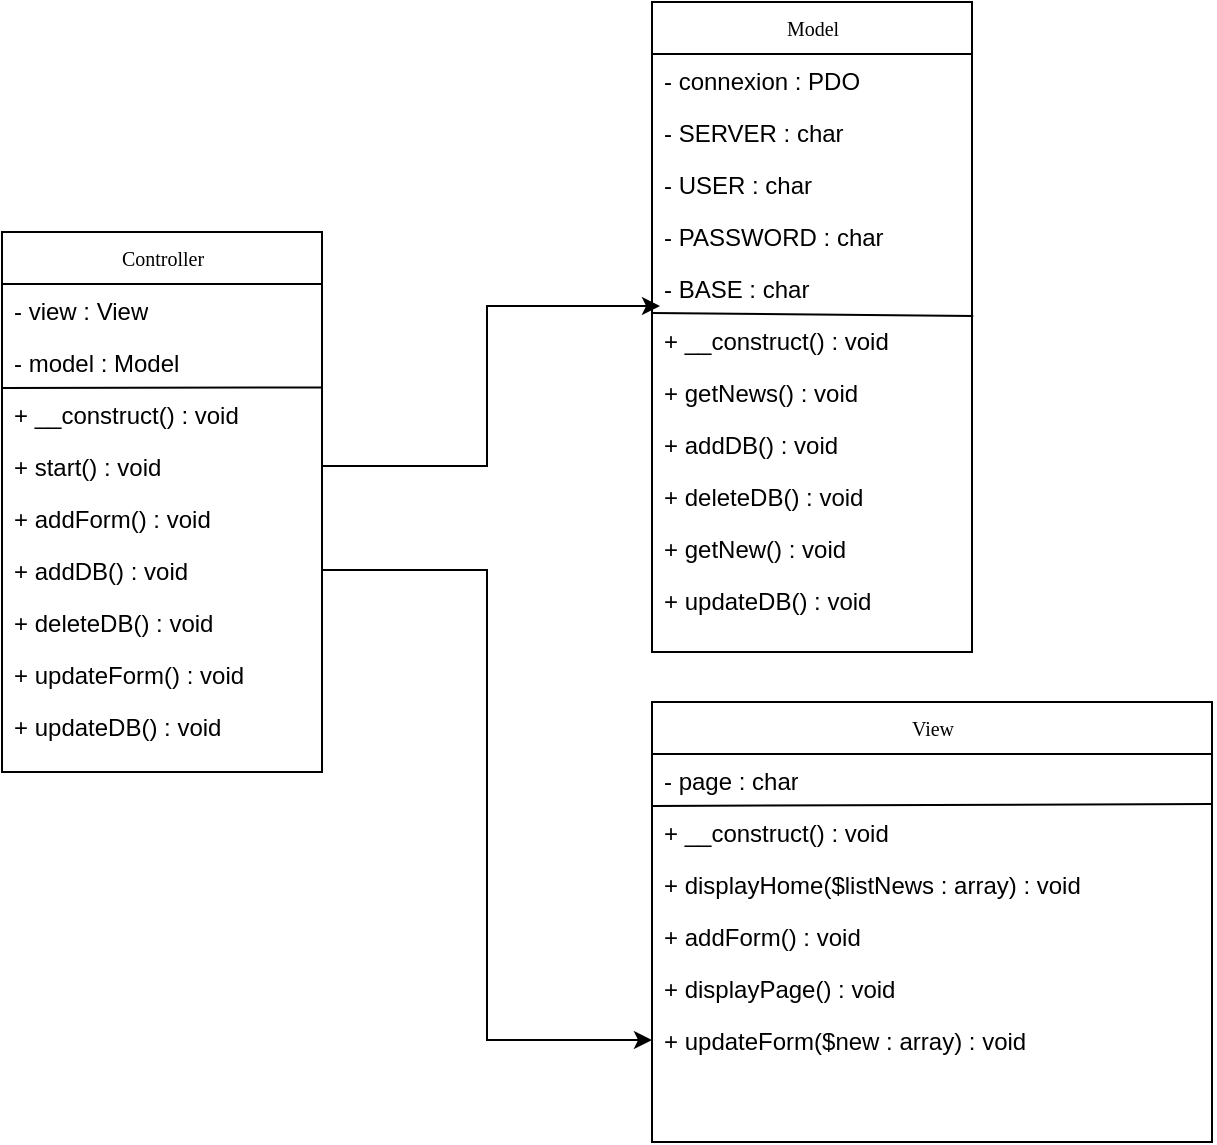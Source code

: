<mxfile version="12.4.8" type="device"><diagram name="Page-1" id="c4acf3e9-155e-7222-9cf6-157b1a14988f"><mxGraphModel dx="2344" dy="1484" grid="1" gridSize="10" guides="1" tooltips="1" connect="1" arrows="1" fold="1" page="1" pageScale="1" pageWidth="291" pageHeight="413" background="#ffffff" math="0" shadow="0"><root><mxCell id="0"/><mxCell id="1" parent="0"/><mxCell id="rD-fQ14shkTkMhKvS4ah-1" value="Controller" style="swimlane;html=1;fontStyle=0;childLayout=stackLayout;horizontal=1;startSize=26;fillColor=none;horizontalStack=0;resizeParent=1;resizeLast=0;collapsible=1;marginBottom=0;swimlaneFillColor=#ffffff;rounded=0;shadow=0;comic=0;labelBackgroundColor=none;strokeWidth=1;fontFamily=Verdana;fontSize=10;align=center;" vertex="1" parent="1"><mxGeometry x="110" y="225" width="160" height="270" as="geometry"/></mxCell><mxCell id="rD-fQ14shkTkMhKvS4ah-2" value="- view : View" style="text;html=1;strokeColor=none;fillColor=none;align=left;verticalAlign=top;spacingLeft=4;spacingRight=4;whiteSpace=wrap;overflow=hidden;rotatable=0;points=[[0,0.5],[1,0.5]];portConstraint=eastwest;" vertex="1" parent="rD-fQ14shkTkMhKvS4ah-1"><mxGeometry y="26" width="160" height="26" as="geometry"/></mxCell><mxCell id="rD-fQ14shkTkMhKvS4ah-3" value="- model : Model" style="text;html=1;strokeColor=none;fillColor=none;align=left;verticalAlign=top;spacingLeft=4;spacingRight=4;whiteSpace=wrap;overflow=hidden;rotatable=0;points=[[0,0.5],[1,0.5]];portConstraint=eastwest;" vertex="1" parent="rD-fQ14shkTkMhKvS4ah-1"><mxGeometry y="52" width="160" height="26" as="geometry"/></mxCell><mxCell id="rD-fQ14shkTkMhKvS4ah-4" value="+ __construct() : void" style="text;html=1;strokeColor=none;fillColor=none;align=left;verticalAlign=top;spacingLeft=4;spacingRight=4;whiteSpace=wrap;overflow=hidden;rotatable=0;points=[[0,0.5],[1,0.5]];portConstraint=eastwest;" vertex="1" parent="rD-fQ14shkTkMhKvS4ah-1"><mxGeometry y="78" width="160" height="26" as="geometry"/></mxCell><mxCell id="rD-fQ14shkTkMhKvS4ah-5" value="+ start() : void" style="text;html=1;strokeColor=none;fillColor=none;align=left;verticalAlign=top;spacingLeft=4;spacingRight=4;whiteSpace=wrap;overflow=hidden;rotatable=0;points=[[0,0.5],[1,0.5]];portConstraint=eastwest;" vertex="1" parent="rD-fQ14shkTkMhKvS4ah-1"><mxGeometry y="104" width="160" height="26" as="geometry"/></mxCell><mxCell id="rD-fQ14shkTkMhKvS4ah-6" value="+ addForm() : void" style="text;html=1;strokeColor=none;fillColor=none;align=left;verticalAlign=top;spacingLeft=4;spacingRight=4;whiteSpace=wrap;overflow=hidden;rotatable=0;points=[[0,0.5],[1,0.5]];portConstraint=eastwest;" vertex="1" parent="rD-fQ14shkTkMhKvS4ah-1"><mxGeometry y="130" width="160" height="26" as="geometry"/></mxCell><mxCell id="rD-fQ14shkTkMhKvS4ah-7" value="+ addDB() : void" style="text;html=1;strokeColor=none;fillColor=none;align=left;verticalAlign=top;spacingLeft=4;spacingRight=4;whiteSpace=wrap;overflow=hidden;rotatable=0;points=[[0,0.5],[1,0.5]];portConstraint=eastwest;" vertex="1" parent="rD-fQ14shkTkMhKvS4ah-1"><mxGeometry y="156" width="160" height="26" as="geometry"/></mxCell><mxCell id="rD-fQ14shkTkMhKvS4ah-8" value="+ deleteDB() : void" style="text;html=1;strokeColor=none;fillColor=none;align=left;verticalAlign=top;spacingLeft=4;spacingRight=4;whiteSpace=wrap;overflow=hidden;rotatable=0;points=[[0,0.5],[1,0.5]];portConstraint=eastwest;" vertex="1" parent="rD-fQ14shkTkMhKvS4ah-1"><mxGeometry y="182" width="160" height="26" as="geometry"/></mxCell><mxCell id="rD-fQ14shkTkMhKvS4ah-9" value="+ updateForm() : void" style="text;html=1;strokeColor=none;fillColor=none;align=left;verticalAlign=top;spacingLeft=4;spacingRight=4;whiteSpace=wrap;overflow=hidden;rotatable=0;points=[[0,0.5],[1,0.5]];portConstraint=eastwest;" vertex="1" parent="rD-fQ14shkTkMhKvS4ah-1"><mxGeometry y="208" width="160" height="26" as="geometry"/></mxCell><mxCell id="rD-fQ14shkTkMhKvS4ah-10" value="+ updateDB() : void" style="text;html=1;strokeColor=none;fillColor=none;align=left;verticalAlign=top;spacingLeft=4;spacingRight=4;whiteSpace=wrap;overflow=hidden;rotatable=0;points=[[0,0.5],[1,0.5]];portConstraint=eastwest;" vertex="1" parent="rD-fQ14shkTkMhKvS4ah-1"><mxGeometry y="234" width="160" height="26" as="geometry"/></mxCell><mxCell id="rD-fQ14shkTkMhKvS4ah-11" value="Model" style="swimlane;html=1;fontStyle=0;childLayout=stackLayout;horizontal=1;startSize=26;fillColor=none;horizontalStack=0;resizeParent=1;resizeLast=0;collapsible=1;marginBottom=0;swimlaneFillColor=#ffffff;rounded=0;shadow=0;comic=0;labelBackgroundColor=none;strokeWidth=1;fontFamily=Verdana;fontSize=10;align=center;" vertex="1" parent="1"><mxGeometry x="435" y="110" width="160" height="325" as="geometry"/></mxCell><mxCell id="rD-fQ14shkTkMhKvS4ah-12" value="- connexion : PDO" style="text;html=1;strokeColor=none;fillColor=none;align=left;verticalAlign=top;spacingLeft=4;spacingRight=4;whiteSpace=wrap;overflow=hidden;rotatable=0;points=[[0,0.5],[1,0.5]];portConstraint=eastwest;" vertex="1" parent="rD-fQ14shkTkMhKvS4ah-11"><mxGeometry y="26" width="160" height="26" as="geometry"/></mxCell><mxCell id="rD-fQ14shkTkMhKvS4ah-13" value="- SERVER : char" style="text;html=1;strokeColor=none;fillColor=none;align=left;verticalAlign=top;spacingLeft=4;spacingRight=4;whiteSpace=wrap;overflow=hidden;rotatable=0;points=[[0,0.5],[1,0.5]];portConstraint=eastwest;" vertex="1" parent="rD-fQ14shkTkMhKvS4ah-11"><mxGeometry y="52" width="160" height="26" as="geometry"/></mxCell><mxCell id="rD-fQ14shkTkMhKvS4ah-21" value="- USER : char" style="text;html=1;strokeColor=none;fillColor=none;align=left;verticalAlign=top;spacingLeft=4;spacingRight=4;whiteSpace=wrap;overflow=hidden;rotatable=0;points=[[0,0.5],[1,0.5]];portConstraint=eastwest;" vertex="1" parent="rD-fQ14shkTkMhKvS4ah-11"><mxGeometry y="78" width="160" height="26" as="geometry"/></mxCell><mxCell id="rD-fQ14shkTkMhKvS4ah-22" value="- PASSWORD : char" style="text;html=1;strokeColor=none;fillColor=none;align=left;verticalAlign=top;spacingLeft=4;spacingRight=4;whiteSpace=wrap;overflow=hidden;rotatable=0;points=[[0,0.5],[1,0.5]];portConstraint=eastwest;" vertex="1" parent="rD-fQ14shkTkMhKvS4ah-11"><mxGeometry y="104" width="160" height="26" as="geometry"/></mxCell><mxCell id="rD-fQ14shkTkMhKvS4ah-23" value="- BASE : char" style="text;html=1;strokeColor=none;fillColor=none;align=left;verticalAlign=top;spacingLeft=4;spacingRight=4;whiteSpace=wrap;overflow=hidden;rotatable=0;points=[[0,0.5],[1,0.5]];portConstraint=eastwest;" vertex="1" parent="rD-fQ14shkTkMhKvS4ah-11"><mxGeometry y="130" width="160" height="26" as="geometry"/></mxCell><mxCell id="rD-fQ14shkTkMhKvS4ah-40" value="" style="endArrow=none;html=1;entryX=1.004;entryY=0.038;entryDx=0;entryDy=0;entryPerimeter=0;" edge="1" parent="rD-fQ14shkTkMhKvS4ah-11" target="rD-fQ14shkTkMhKvS4ah-14"><mxGeometry width="50" height="50" relative="1" as="geometry"><mxPoint x="-2.274e-13" y="155.52" as="sourcePoint"/><mxPoint x="200.0" y="155.52" as="targetPoint"/></mxGeometry></mxCell><mxCell id="rD-fQ14shkTkMhKvS4ah-14" value="+ __construct() : void" style="text;html=1;strokeColor=none;fillColor=none;align=left;verticalAlign=top;spacingLeft=4;spacingRight=4;whiteSpace=wrap;overflow=hidden;rotatable=0;points=[[0,0.5],[1,0.5]];portConstraint=eastwest;" vertex="1" parent="rD-fQ14shkTkMhKvS4ah-11"><mxGeometry y="156" width="160" height="26" as="geometry"/></mxCell><mxCell id="rD-fQ14shkTkMhKvS4ah-20" value="+ getNews() : void" style="text;html=1;strokeColor=none;fillColor=none;align=left;verticalAlign=top;spacingLeft=4;spacingRight=4;whiteSpace=wrap;overflow=hidden;rotatable=0;points=[[0,0.5],[1,0.5]];portConstraint=eastwest;" vertex="1" parent="rD-fQ14shkTkMhKvS4ah-11"><mxGeometry y="182" width="160" height="26" as="geometry"/></mxCell><mxCell id="rD-fQ14shkTkMhKvS4ah-19" value="+ addDB() : void" style="text;html=1;strokeColor=none;fillColor=none;align=left;verticalAlign=top;spacingLeft=4;spacingRight=4;whiteSpace=wrap;overflow=hidden;rotatable=0;points=[[0,0.5],[1,0.5]];portConstraint=eastwest;" vertex="1" parent="rD-fQ14shkTkMhKvS4ah-11"><mxGeometry y="208" width="160" height="26" as="geometry"/></mxCell><mxCell id="rD-fQ14shkTkMhKvS4ah-18" value="+ deleteDB() : void" style="text;html=1;strokeColor=none;fillColor=none;align=left;verticalAlign=top;spacingLeft=4;spacingRight=4;whiteSpace=wrap;overflow=hidden;rotatable=0;points=[[0,0.5],[1,0.5]];portConstraint=eastwest;" vertex="1" parent="rD-fQ14shkTkMhKvS4ah-11"><mxGeometry y="234" width="160" height="26" as="geometry"/></mxCell><mxCell id="rD-fQ14shkTkMhKvS4ah-17" value="+ getNew() : void" style="text;html=1;strokeColor=none;fillColor=none;align=left;verticalAlign=top;spacingLeft=4;spacingRight=4;whiteSpace=wrap;overflow=hidden;rotatable=0;points=[[0,0.5],[1,0.5]];portConstraint=eastwest;" vertex="1" parent="rD-fQ14shkTkMhKvS4ah-11"><mxGeometry y="260" width="160" height="26" as="geometry"/></mxCell><mxCell id="rD-fQ14shkTkMhKvS4ah-16" value="+ updateDB() : void" style="text;html=1;strokeColor=none;fillColor=none;align=left;verticalAlign=top;spacingLeft=4;spacingRight=4;whiteSpace=wrap;overflow=hidden;rotatable=0;points=[[0,0.5],[1,0.5]];portConstraint=eastwest;" vertex="1" parent="rD-fQ14shkTkMhKvS4ah-11"><mxGeometry y="286" width="160" height="26" as="geometry"/></mxCell><mxCell id="rD-fQ14shkTkMhKvS4ah-24" value="View" style="swimlane;html=1;fontStyle=0;childLayout=stackLayout;horizontal=1;startSize=26;fillColor=none;horizontalStack=0;resizeParent=1;resizeLast=0;collapsible=1;marginBottom=0;swimlaneFillColor=#ffffff;rounded=0;shadow=0;comic=0;labelBackgroundColor=none;strokeWidth=1;fontFamily=Verdana;fontSize=10;align=center;" vertex="1" parent="1"><mxGeometry x="435" y="460" width="280" height="220" as="geometry"/></mxCell><mxCell id="rD-fQ14shkTkMhKvS4ah-25" value="- page : char" style="text;html=1;strokeColor=none;fillColor=none;align=left;verticalAlign=top;spacingLeft=4;spacingRight=4;whiteSpace=wrap;overflow=hidden;rotatable=0;points=[[0,0.5],[1,0.5]];portConstraint=eastwest;" vertex="1" parent="rD-fQ14shkTkMhKvS4ah-24"><mxGeometry y="26" width="280" height="26" as="geometry"/></mxCell><mxCell id="rD-fQ14shkTkMhKvS4ah-38" value="" style="endArrow=none;html=1;" edge="1" parent="rD-fQ14shkTkMhKvS4ah-24"><mxGeometry width="50" height="50" relative="1" as="geometry"><mxPoint x="-2.274e-13" y="52" as="sourcePoint"/><mxPoint x="280" y="51" as="targetPoint"/></mxGeometry></mxCell><mxCell id="rD-fQ14shkTkMhKvS4ah-30" value="+ __construct() : void" style="text;html=1;strokeColor=none;fillColor=none;align=left;verticalAlign=top;spacingLeft=4;spacingRight=4;whiteSpace=wrap;overflow=hidden;rotatable=0;points=[[0,0.5],[1,0.5]];portConstraint=eastwest;" vertex="1" parent="rD-fQ14shkTkMhKvS4ah-24"><mxGeometry y="52" width="280" height="26" as="geometry"/></mxCell><mxCell id="rD-fQ14shkTkMhKvS4ah-31" value="+ displayHome($listNews : array) : void" style="text;html=1;strokeColor=none;fillColor=none;align=left;verticalAlign=top;spacingLeft=4;spacingRight=4;whiteSpace=wrap;overflow=hidden;rotatable=0;points=[[0,0.5],[1,0.5]];portConstraint=eastwest;" vertex="1" parent="rD-fQ14shkTkMhKvS4ah-24"><mxGeometry y="78" width="280" height="26" as="geometry"/></mxCell><mxCell id="rD-fQ14shkTkMhKvS4ah-32" value="+ addForm() : void" style="text;html=1;strokeColor=none;fillColor=none;align=left;verticalAlign=top;spacingLeft=4;spacingRight=4;whiteSpace=wrap;overflow=hidden;rotatable=0;points=[[0,0.5],[1,0.5]];portConstraint=eastwest;" vertex="1" parent="rD-fQ14shkTkMhKvS4ah-24"><mxGeometry y="104" width="280" height="26" as="geometry"/></mxCell><mxCell id="rD-fQ14shkTkMhKvS4ah-33" value="+ displayPage() : void" style="text;html=1;strokeColor=none;fillColor=none;align=left;verticalAlign=top;spacingLeft=4;spacingRight=4;whiteSpace=wrap;overflow=hidden;rotatable=0;points=[[0,0.5],[1,0.5]];portConstraint=eastwest;" vertex="1" parent="rD-fQ14shkTkMhKvS4ah-24"><mxGeometry y="130" width="280" height="26" as="geometry"/></mxCell><mxCell id="rD-fQ14shkTkMhKvS4ah-34" value="+ updateForm($new : array) : void" style="text;html=1;strokeColor=none;fillColor=none;align=left;verticalAlign=top;spacingLeft=4;spacingRight=4;whiteSpace=wrap;overflow=hidden;rotatable=0;points=[[0,0.5],[1,0.5]];portConstraint=eastwest;" vertex="1" parent="rD-fQ14shkTkMhKvS4ah-24"><mxGeometry y="156" width="280" height="26" as="geometry"/></mxCell><mxCell id="rD-fQ14shkTkMhKvS4ah-39" value="" style="endArrow=none;html=1;entryX=0.999;entryY=-0.011;entryDx=0;entryDy=0;entryPerimeter=0;" edge="1" parent="1" target="rD-fQ14shkTkMhKvS4ah-4"><mxGeometry width="50" height="50" relative="1" as="geometry"><mxPoint x="110.0" y="303" as="sourcePoint"/><mxPoint x="265" y="303" as="targetPoint"/></mxGeometry></mxCell><mxCell id="rD-fQ14shkTkMhKvS4ah-41" style="edgeStyle=orthogonalEdgeStyle;rounded=0;orthogonalLoop=1;jettySize=auto;html=1;exitX=1;exitY=0.5;exitDx=0;exitDy=0;entryX=0;entryY=0.5;entryDx=0;entryDy=0;" edge="1" parent="1" source="rD-fQ14shkTkMhKvS4ah-7" target="rD-fQ14shkTkMhKvS4ah-34"><mxGeometry relative="1" as="geometry"/></mxCell><mxCell id="rD-fQ14shkTkMhKvS4ah-42" style="edgeStyle=orthogonalEdgeStyle;rounded=0;orthogonalLoop=1;jettySize=auto;html=1;exitX=1;exitY=0.5;exitDx=0;exitDy=0;entryX=0.025;entryY=-0.154;entryDx=0;entryDy=0;entryPerimeter=0;" edge="1" parent="1" source="rD-fQ14shkTkMhKvS4ah-5" target="rD-fQ14shkTkMhKvS4ah-14"><mxGeometry relative="1" as="geometry"/></mxCell></root></mxGraphModel></diagram></mxfile>